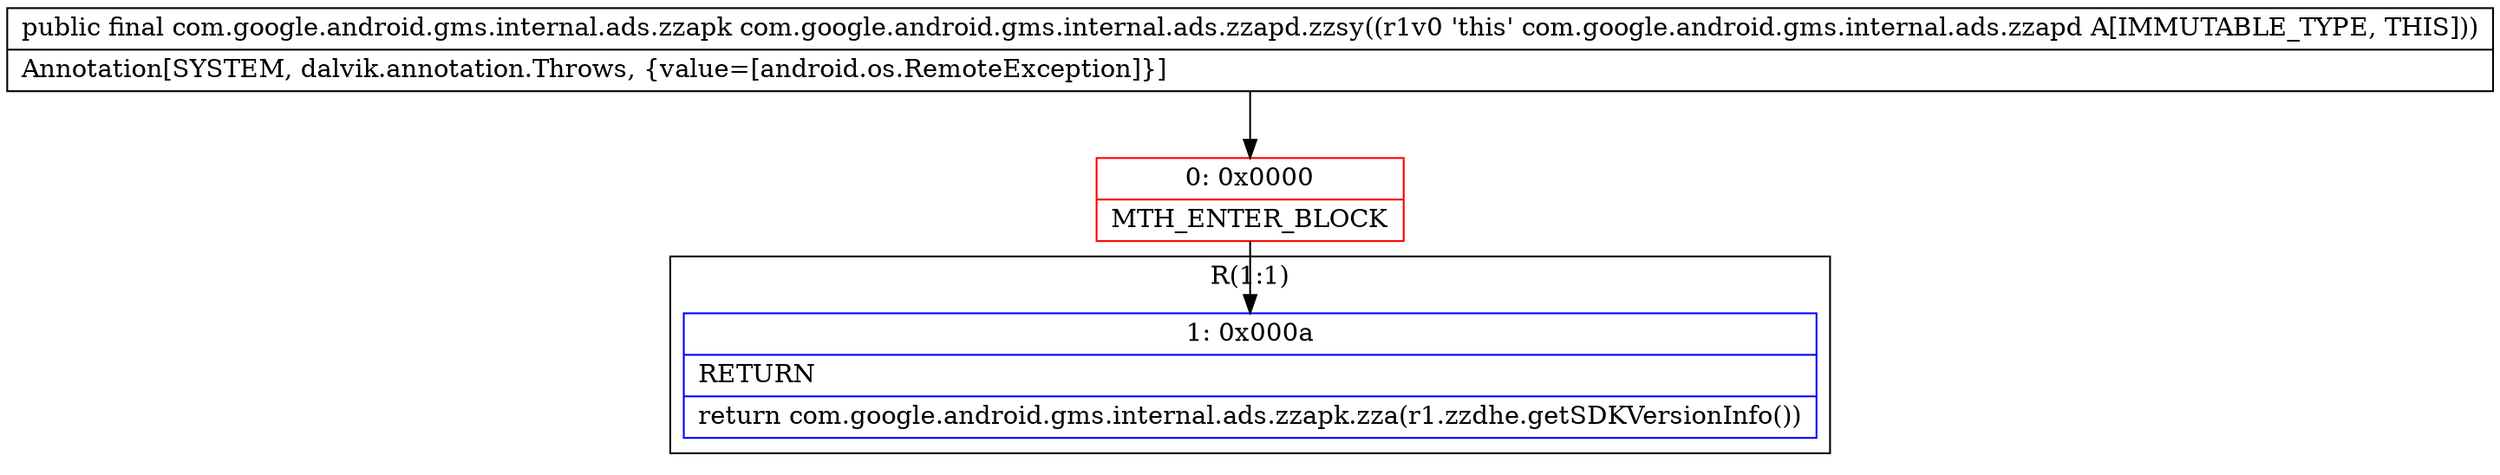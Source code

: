digraph "CFG forcom.google.android.gms.internal.ads.zzapd.zzsy()Lcom\/google\/android\/gms\/internal\/ads\/zzapk;" {
subgraph cluster_Region_2120395245 {
label = "R(1:1)";
node [shape=record,color=blue];
Node_1 [shape=record,label="{1\:\ 0x000a|RETURN\l|return com.google.android.gms.internal.ads.zzapk.zza(r1.zzdhe.getSDKVersionInfo())\l}"];
}
Node_0 [shape=record,color=red,label="{0\:\ 0x0000|MTH_ENTER_BLOCK\l}"];
MethodNode[shape=record,label="{public final com.google.android.gms.internal.ads.zzapk com.google.android.gms.internal.ads.zzapd.zzsy((r1v0 'this' com.google.android.gms.internal.ads.zzapd A[IMMUTABLE_TYPE, THIS]))  | Annotation[SYSTEM, dalvik.annotation.Throws, \{value=[android.os.RemoteException]\}]\l}"];
MethodNode -> Node_0;
Node_0 -> Node_1;
}

